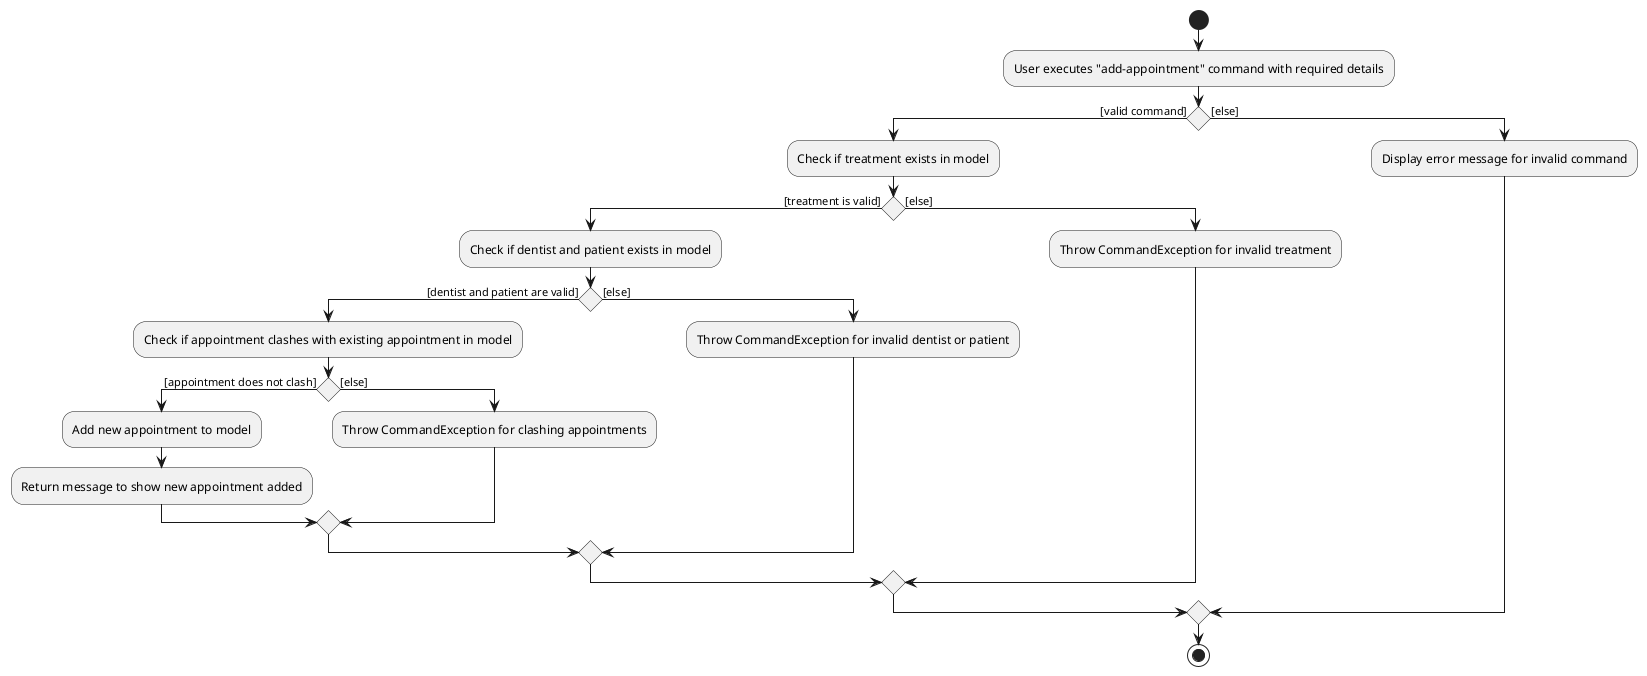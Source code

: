 @startuml
start
:User executes "add-appointment" command with required details;

if () then ([valid command])
  :Check if treatment exists in model;

    if () then ([treatment is valid])
      :Check if dentist and patient exists in model;

      if () then ([dentist and patient are valid])
        :Check if appointment clashes with existing appointment in model;
            if () then ([appointment does not clash])
                :Add new appointment to model;
                :Return message to show new appointment added;
            else ([else])
                :Throw CommandException for clashing appointments;
            endif

      else ([else])
        :Throw CommandException for invalid dentist or patient;
     endif

    else ([else])
      :Throw CommandException for invalid treatment;
    endif

else ([else])
    :Display error message for invalid command;
endif

stop
@enduml
